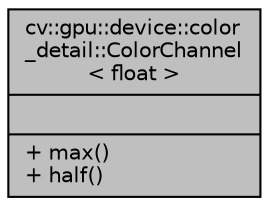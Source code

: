 digraph "cv::gpu::device::color_detail::ColorChannel&lt; float &gt;"
{
 // LATEX_PDF_SIZE
  edge [fontname="Helvetica",fontsize="10",labelfontname="Helvetica",labelfontsize="10"];
  node [fontname="Helvetica",fontsize="10",shape=record];
  Node1 [label="{cv::gpu::device::color\l_detail::ColorChannel\l\< float \>\n||+ max()\l+ half()\l}",height=0.2,width=0.4,color="black", fillcolor="grey75", style="filled", fontcolor="black",tooltip=" "];
}
